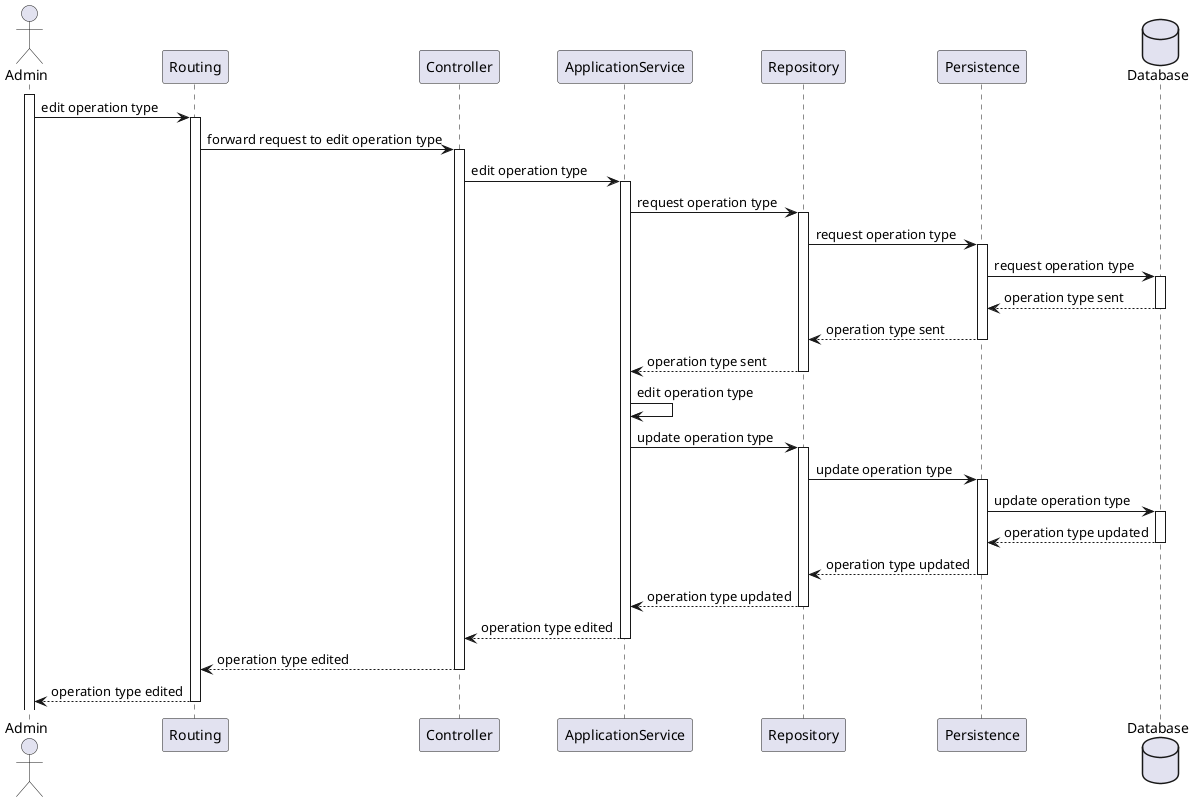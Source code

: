 ﻿@startuml
actor Admin
participant Routing
participant Controller
participant ApplicationService
participant Repository
participant Persistence
database Database

activate Admin
Admin -> Routing: edit operation type
activate Routing

Routing -> Controller: forward request to edit operation type
activate Controller

Controller -> ApplicationService: edit operation type
activate ApplicationService

ApplicationService -> Repository: request operation type
activate Repository

Repository -> Persistence: request operation type
activate Persistence

Persistence -> Database: request operation type
activate Database
Database --> Persistence: operation type sent
deactivate Database

Persistence --> Repository: operation type sent
deactivate Persistence

Repository --> ApplicationService: operation type sent
deactivate Repository

ApplicationService -> ApplicationService: edit operation type

ApplicationService -> Repository: update operation type
activate Repository

Repository -> Persistence: update operation type
activate Persistence

Persistence -> Database: update operation type
activate Database

Database --> Persistence: operation type updated
deactivate Database

Persistence --> Repository: operation type updated
deactivate Persistence

Repository --> ApplicationService: operation type updated
deactivate Repository

ApplicationService --> Controller: operation type edited
deactivate ApplicationService

Controller --> Routing: operation type edited
deactivate Controller

Routing --> Admin: operation type edited
deactivate Routing
@enduml
